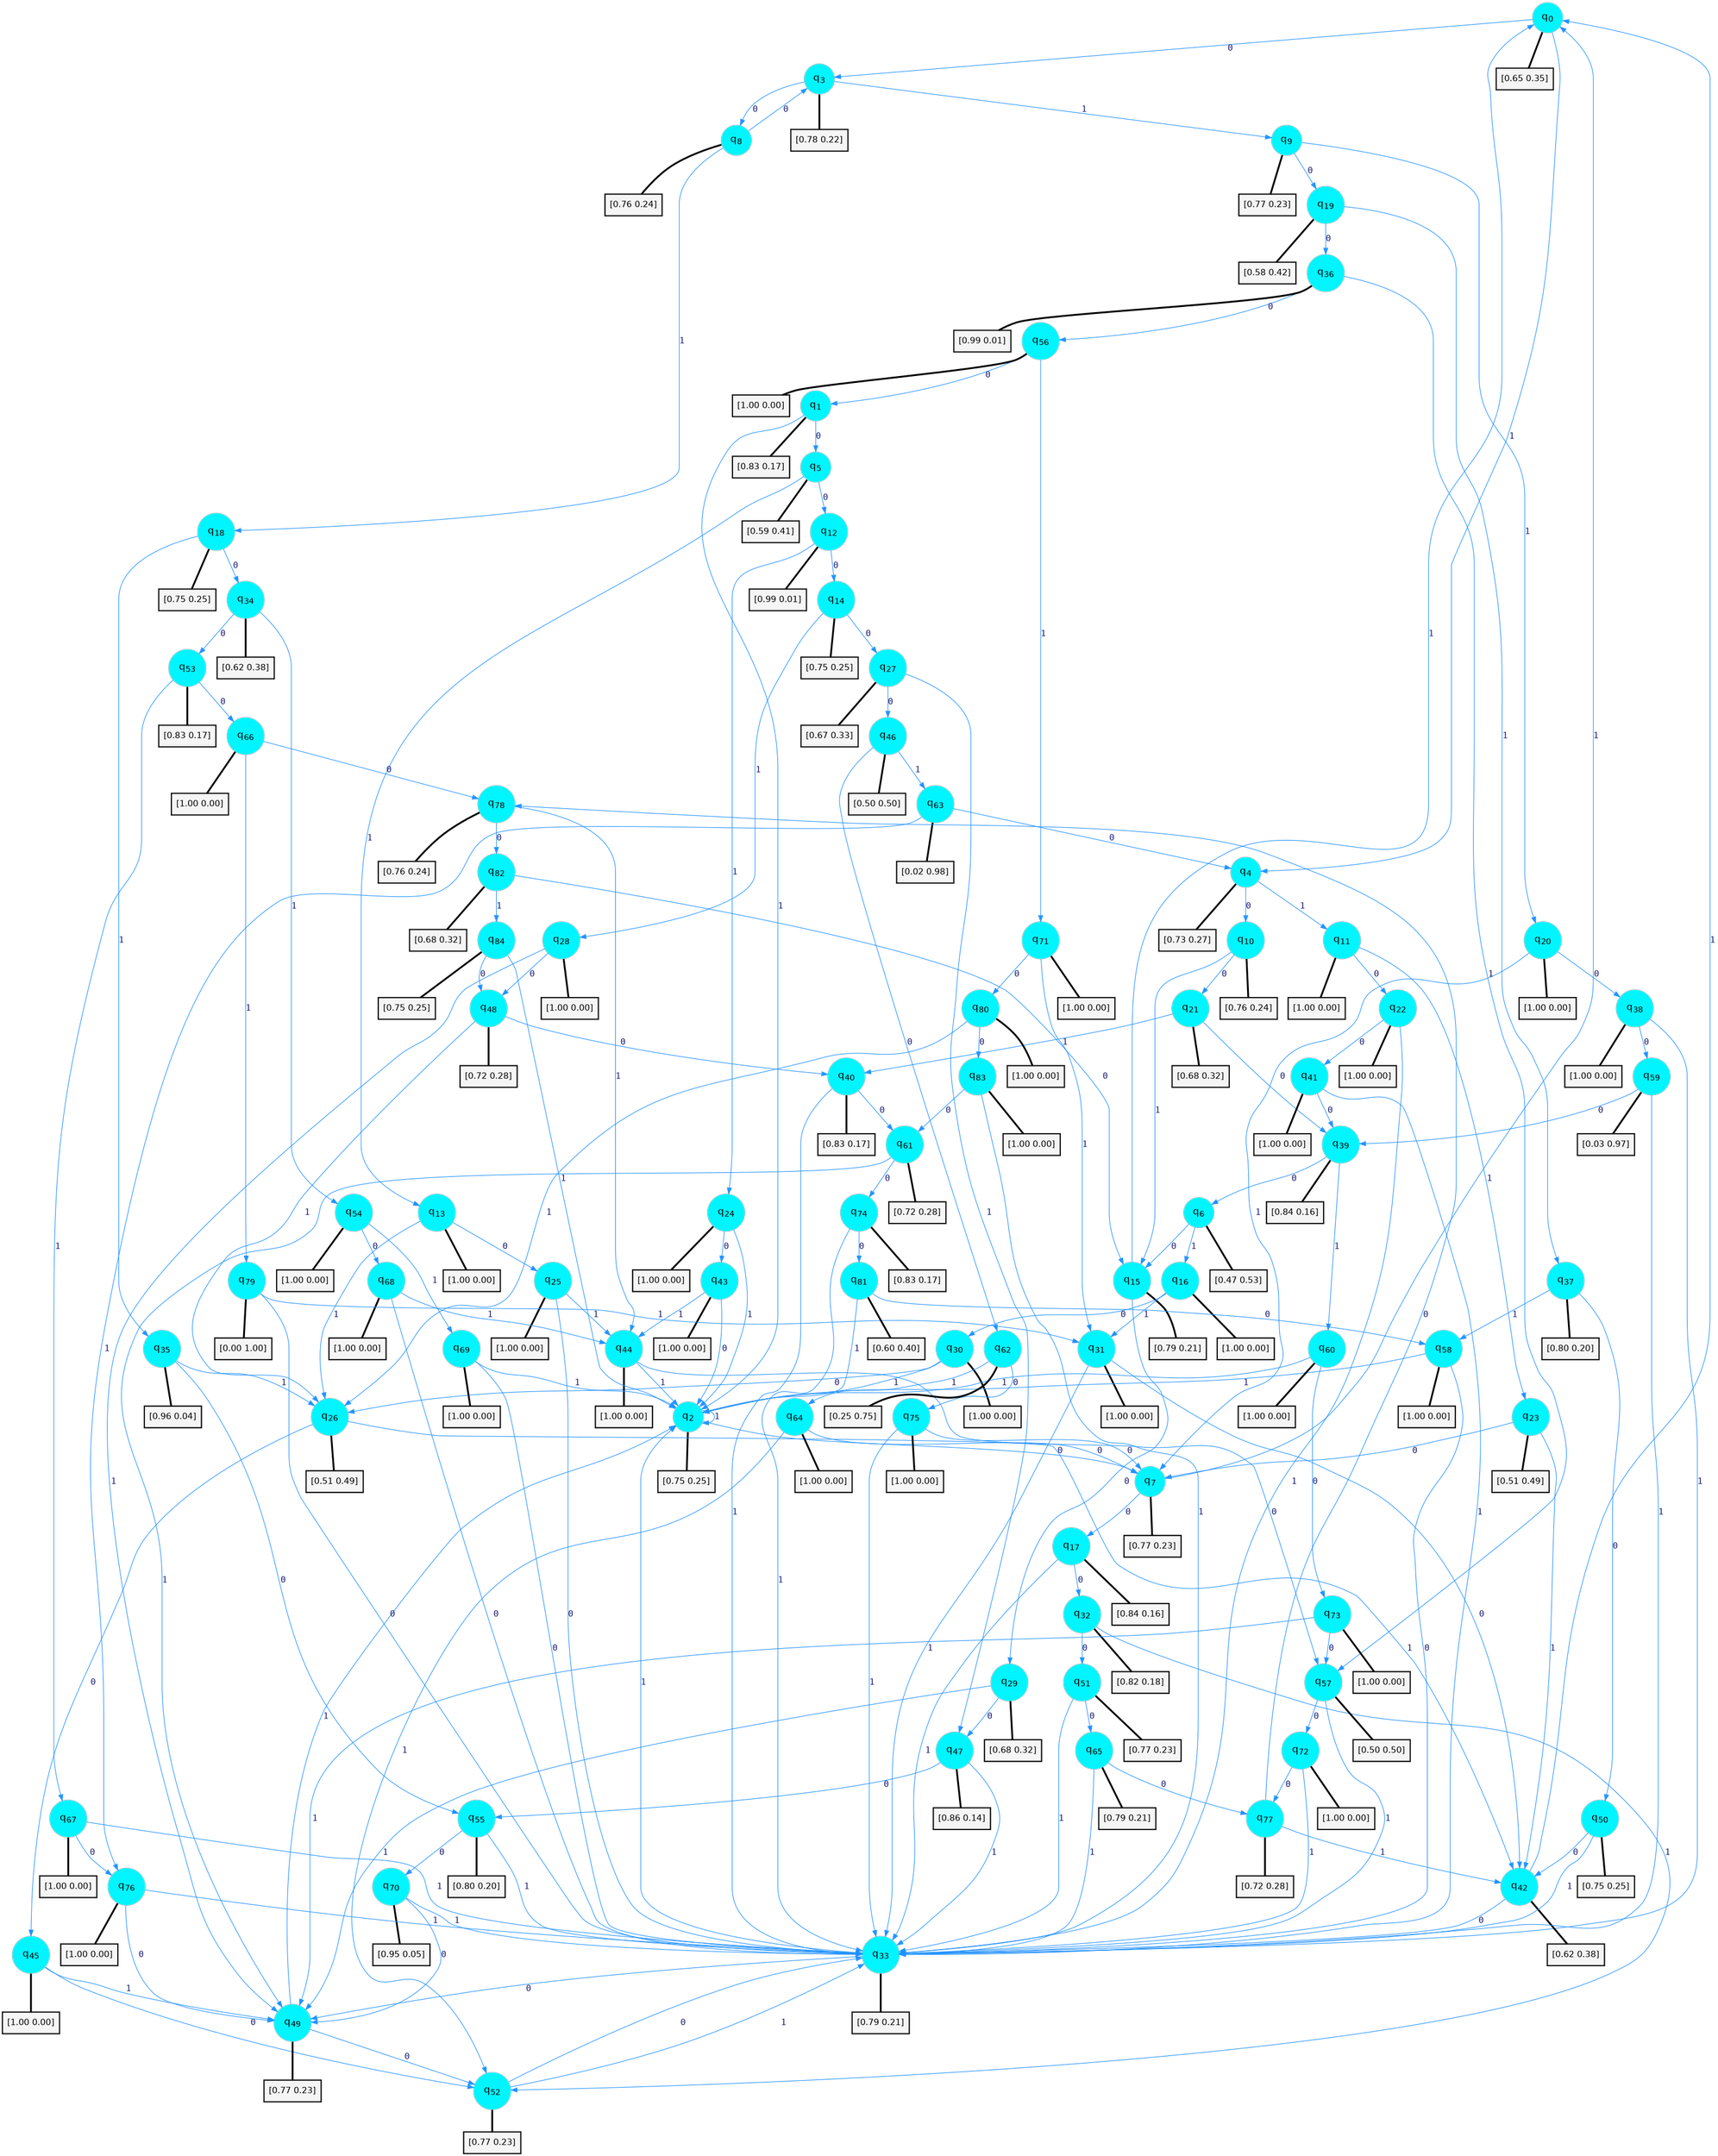 digraph G {
graph [
bgcolor=transparent, dpi=300, rankdir=TD, size="40,25"];
node [
color=gray, fillcolor=turquoise1, fontcolor=black, fontname=Helvetica, fontsize=16, fontweight=bold, shape=circle, style=filled];
edge [
arrowsize=1, color=dodgerblue1, fontcolor=midnightblue, fontname=courier, fontweight=bold, penwidth=1, style=solid, weight=20];
0[label=<q<SUB>0</SUB>>];
1[label=<q<SUB>1</SUB>>];
2[label=<q<SUB>2</SUB>>];
3[label=<q<SUB>3</SUB>>];
4[label=<q<SUB>4</SUB>>];
5[label=<q<SUB>5</SUB>>];
6[label=<q<SUB>6</SUB>>];
7[label=<q<SUB>7</SUB>>];
8[label=<q<SUB>8</SUB>>];
9[label=<q<SUB>9</SUB>>];
10[label=<q<SUB>10</SUB>>];
11[label=<q<SUB>11</SUB>>];
12[label=<q<SUB>12</SUB>>];
13[label=<q<SUB>13</SUB>>];
14[label=<q<SUB>14</SUB>>];
15[label=<q<SUB>15</SUB>>];
16[label=<q<SUB>16</SUB>>];
17[label=<q<SUB>17</SUB>>];
18[label=<q<SUB>18</SUB>>];
19[label=<q<SUB>19</SUB>>];
20[label=<q<SUB>20</SUB>>];
21[label=<q<SUB>21</SUB>>];
22[label=<q<SUB>22</SUB>>];
23[label=<q<SUB>23</SUB>>];
24[label=<q<SUB>24</SUB>>];
25[label=<q<SUB>25</SUB>>];
26[label=<q<SUB>26</SUB>>];
27[label=<q<SUB>27</SUB>>];
28[label=<q<SUB>28</SUB>>];
29[label=<q<SUB>29</SUB>>];
30[label=<q<SUB>30</SUB>>];
31[label=<q<SUB>31</SUB>>];
32[label=<q<SUB>32</SUB>>];
33[label=<q<SUB>33</SUB>>];
34[label=<q<SUB>34</SUB>>];
35[label=<q<SUB>35</SUB>>];
36[label=<q<SUB>36</SUB>>];
37[label=<q<SUB>37</SUB>>];
38[label=<q<SUB>38</SUB>>];
39[label=<q<SUB>39</SUB>>];
40[label=<q<SUB>40</SUB>>];
41[label=<q<SUB>41</SUB>>];
42[label=<q<SUB>42</SUB>>];
43[label=<q<SUB>43</SUB>>];
44[label=<q<SUB>44</SUB>>];
45[label=<q<SUB>45</SUB>>];
46[label=<q<SUB>46</SUB>>];
47[label=<q<SUB>47</SUB>>];
48[label=<q<SUB>48</SUB>>];
49[label=<q<SUB>49</SUB>>];
50[label=<q<SUB>50</SUB>>];
51[label=<q<SUB>51</SUB>>];
52[label=<q<SUB>52</SUB>>];
53[label=<q<SUB>53</SUB>>];
54[label=<q<SUB>54</SUB>>];
55[label=<q<SUB>55</SUB>>];
56[label=<q<SUB>56</SUB>>];
57[label=<q<SUB>57</SUB>>];
58[label=<q<SUB>58</SUB>>];
59[label=<q<SUB>59</SUB>>];
60[label=<q<SUB>60</SUB>>];
61[label=<q<SUB>61</SUB>>];
62[label=<q<SUB>62</SUB>>];
63[label=<q<SUB>63</SUB>>];
64[label=<q<SUB>64</SUB>>];
65[label=<q<SUB>65</SUB>>];
66[label=<q<SUB>66</SUB>>];
67[label=<q<SUB>67</SUB>>];
68[label=<q<SUB>68</SUB>>];
69[label=<q<SUB>69</SUB>>];
70[label=<q<SUB>70</SUB>>];
71[label=<q<SUB>71</SUB>>];
72[label=<q<SUB>72</SUB>>];
73[label=<q<SUB>73</SUB>>];
74[label=<q<SUB>74</SUB>>];
75[label=<q<SUB>75</SUB>>];
76[label=<q<SUB>76</SUB>>];
77[label=<q<SUB>77</SUB>>];
78[label=<q<SUB>78</SUB>>];
79[label=<q<SUB>79</SUB>>];
80[label=<q<SUB>80</SUB>>];
81[label=<q<SUB>81</SUB>>];
82[label=<q<SUB>82</SUB>>];
83[label=<q<SUB>83</SUB>>];
84[label=<q<SUB>84</SUB>>];
85[label="[0.65 0.35]", shape=box,fontcolor=black, fontname=Helvetica, fontsize=14, penwidth=2, fillcolor=whitesmoke,color=black];
86[label="[0.83 0.17]", shape=box,fontcolor=black, fontname=Helvetica, fontsize=14, penwidth=2, fillcolor=whitesmoke,color=black];
87[label="[0.75 0.25]", shape=box,fontcolor=black, fontname=Helvetica, fontsize=14, penwidth=2, fillcolor=whitesmoke,color=black];
88[label="[0.78 0.22]", shape=box,fontcolor=black, fontname=Helvetica, fontsize=14, penwidth=2, fillcolor=whitesmoke,color=black];
89[label="[0.73 0.27]", shape=box,fontcolor=black, fontname=Helvetica, fontsize=14, penwidth=2, fillcolor=whitesmoke,color=black];
90[label="[0.59 0.41]", shape=box,fontcolor=black, fontname=Helvetica, fontsize=14, penwidth=2, fillcolor=whitesmoke,color=black];
91[label="[0.47 0.53]", shape=box,fontcolor=black, fontname=Helvetica, fontsize=14, penwidth=2, fillcolor=whitesmoke,color=black];
92[label="[0.77 0.23]", shape=box,fontcolor=black, fontname=Helvetica, fontsize=14, penwidth=2, fillcolor=whitesmoke,color=black];
93[label="[0.76 0.24]", shape=box,fontcolor=black, fontname=Helvetica, fontsize=14, penwidth=2, fillcolor=whitesmoke,color=black];
94[label="[0.77 0.23]", shape=box,fontcolor=black, fontname=Helvetica, fontsize=14, penwidth=2, fillcolor=whitesmoke,color=black];
95[label="[0.76 0.24]", shape=box,fontcolor=black, fontname=Helvetica, fontsize=14, penwidth=2, fillcolor=whitesmoke,color=black];
96[label="[1.00 0.00]", shape=box,fontcolor=black, fontname=Helvetica, fontsize=14, penwidth=2, fillcolor=whitesmoke,color=black];
97[label="[0.99 0.01]", shape=box,fontcolor=black, fontname=Helvetica, fontsize=14, penwidth=2, fillcolor=whitesmoke,color=black];
98[label="[1.00 0.00]", shape=box,fontcolor=black, fontname=Helvetica, fontsize=14, penwidth=2, fillcolor=whitesmoke,color=black];
99[label="[0.75 0.25]", shape=box,fontcolor=black, fontname=Helvetica, fontsize=14, penwidth=2, fillcolor=whitesmoke,color=black];
100[label="[0.79 0.21]", shape=box,fontcolor=black, fontname=Helvetica, fontsize=14, penwidth=2, fillcolor=whitesmoke,color=black];
101[label="[1.00 0.00]", shape=box,fontcolor=black, fontname=Helvetica, fontsize=14, penwidth=2, fillcolor=whitesmoke,color=black];
102[label="[0.84 0.16]", shape=box,fontcolor=black, fontname=Helvetica, fontsize=14, penwidth=2, fillcolor=whitesmoke,color=black];
103[label="[0.75 0.25]", shape=box,fontcolor=black, fontname=Helvetica, fontsize=14, penwidth=2, fillcolor=whitesmoke,color=black];
104[label="[0.58 0.42]", shape=box,fontcolor=black, fontname=Helvetica, fontsize=14, penwidth=2, fillcolor=whitesmoke,color=black];
105[label="[1.00 0.00]", shape=box,fontcolor=black, fontname=Helvetica, fontsize=14, penwidth=2, fillcolor=whitesmoke,color=black];
106[label="[0.68 0.32]", shape=box,fontcolor=black, fontname=Helvetica, fontsize=14, penwidth=2, fillcolor=whitesmoke,color=black];
107[label="[1.00 0.00]", shape=box,fontcolor=black, fontname=Helvetica, fontsize=14, penwidth=2, fillcolor=whitesmoke,color=black];
108[label="[0.51 0.49]", shape=box,fontcolor=black, fontname=Helvetica, fontsize=14, penwidth=2, fillcolor=whitesmoke,color=black];
109[label="[1.00 0.00]", shape=box,fontcolor=black, fontname=Helvetica, fontsize=14, penwidth=2, fillcolor=whitesmoke,color=black];
110[label="[1.00 0.00]", shape=box,fontcolor=black, fontname=Helvetica, fontsize=14, penwidth=2, fillcolor=whitesmoke,color=black];
111[label="[0.51 0.49]", shape=box,fontcolor=black, fontname=Helvetica, fontsize=14, penwidth=2, fillcolor=whitesmoke,color=black];
112[label="[0.67 0.33]", shape=box,fontcolor=black, fontname=Helvetica, fontsize=14, penwidth=2, fillcolor=whitesmoke,color=black];
113[label="[1.00 0.00]", shape=box,fontcolor=black, fontname=Helvetica, fontsize=14, penwidth=2, fillcolor=whitesmoke,color=black];
114[label="[0.68 0.32]", shape=box,fontcolor=black, fontname=Helvetica, fontsize=14, penwidth=2, fillcolor=whitesmoke,color=black];
115[label="[1.00 0.00]", shape=box,fontcolor=black, fontname=Helvetica, fontsize=14, penwidth=2, fillcolor=whitesmoke,color=black];
116[label="[1.00 0.00]", shape=box,fontcolor=black, fontname=Helvetica, fontsize=14, penwidth=2, fillcolor=whitesmoke,color=black];
117[label="[0.82 0.18]", shape=box,fontcolor=black, fontname=Helvetica, fontsize=14, penwidth=2, fillcolor=whitesmoke,color=black];
118[label="[0.79 0.21]", shape=box,fontcolor=black, fontname=Helvetica, fontsize=14, penwidth=2, fillcolor=whitesmoke,color=black];
119[label="[0.62 0.38]", shape=box,fontcolor=black, fontname=Helvetica, fontsize=14, penwidth=2, fillcolor=whitesmoke,color=black];
120[label="[0.96 0.04]", shape=box,fontcolor=black, fontname=Helvetica, fontsize=14, penwidth=2, fillcolor=whitesmoke,color=black];
121[label="[0.99 0.01]", shape=box,fontcolor=black, fontname=Helvetica, fontsize=14, penwidth=2, fillcolor=whitesmoke,color=black];
122[label="[0.80 0.20]", shape=box,fontcolor=black, fontname=Helvetica, fontsize=14, penwidth=2, fillcolor=whitesmoke,color=black];
123[label="[1.00 0.00]", shape=box,fontcolor=black, fontname=Helvetica, fontsize=14, penwidth=2, fillcolor=whitesmoke,color=black];
124[label="[0.84 0.16]", shape=box,fontcolor=black, fontname=Helvetica, fontsize=14, penwidth=2, fillcolor=whitesmoke,color=black];
125[label="[0.83 0.17]", shape=box,fontcolor=black, fontname=Helvetica, fontsize=14, penwidth=2, fillcolor=whitesmoke,color=black];
126[label="[1.00 0.00]", shape=box,fontcolor=black, fontname=Helvetica, fontsize=14, penwidth=2, fillcolor=whitesmoke,color=black];
127[label="[0.62 0.38]", shape=box,fontcolor=black, fontname=Helvetica, fontsize=14, penwidth=2, fillcolor=whitesmoke,color=black];
128[label="[1.00 0.00]", shape=box,fontcolor=black, fontname=Helvetica, fontsize=14, penwidth=2, fillcolor=whitesmoke,color=black];
129[label="[1.00 0.00]", shape=box,fontcolor=black, fontname=Helvetica, fontsize=14, penwidth=2, fillcolor=whitesmoke,color=black];
130[label="[1.00 0.00]", shape=box,fontcolor=black, fontname=Helvetica, fontsize=14, penwidth=2, fillcolor=whitesmoke,color=black];
131[label="[0.50 0.50]", shape=box,fontcolor=black, fontname=Helvetica, fontsize=14, penwidth=2, fillcolor=whitesmoke,color=black];
132[label="[0.86 0.14]", shape=box,fontcolor=black, fontname=Helvetica, fontsize=14, penwidth=2, fillcolor=whitesmoke,color=black];
133[label="[0.72 0.28]", shape=box,fontcolor=black, fontname=Helvetica, fontsize=14, penwidth=2, fillcolor=whitesmoke,color=black];
134[label="[0.77 0.23]", shape=box,fontcolor=black, fontname=Helvetica, fontsize=14, penwidth=2, fillcolor=whitesmoke,color=black];
135[label="[0.75 0.25]", shape=box,fontcolor=black, fontname=Helvetica, fontsize=14, penwidth=2, fillcolor=whitesmoke,color=black];
136[label="[0.77 0.23]", shape=box,fontcolor=black, fontname=Helvetica, fontsize=14, penwidth=2, fillcolor=whitesmoke,color=black];
137[label="[0.77 0.23]", shape=box,fontcolor=black, fontname=Helvetica, fontsize=14, penwidth=2, fillcolor=whitesmoke,color=black];
138[label="[0.83 0.17]", shape=box,fontcolor=black, fontname=Helvetica, fontsize=14, penwidth=2, fillcolor=whitesmoke,color=black];
139[label="[1.00 0.00]", shape=box,fontcolor=black, fontname=Helvetica, fontsize=14, penwidth=2, fillcolor=whitesmoke,color=black];
140[label="[0.80 0.20]", shape=box,fontcolor=black, fontname=Helvetica, fontsize=14, penwidth=2, fillcolor=whitesmoke,color=black];
141[label="[1.00 0.00]", shape=box,fontcolor=black, fontname=Helvetica, fontsize=14, penwidth=2, fillcolor=whitesmoke,color=black];
142[label="[0.50 0.50]", shape=box,fontcolor=black, fontname=Helvetica, fontsize=14, penwidth=2, fillcolor=whitesmoke,color=black];
143[label="[1.00 0.00]", shape=box,fontcolor=black, fontname=Helvetica, fontsize=14, penwidth=2, fillcolor=whitesmoke,color=black];
144[label="[0.03 0.97]", shape=box,fontcolor=black, fontname=Helvetica, fontsize=14, penwidth=2, fillcolor=whitesmoke,color=black];
145[label="[1.00 0.00]", shape=box,fontcolor=black, fontname=Helvetica, fontsize=14, penwidth=2, fillcolor=whitesmoke,color=black];
146[label="[0.72 0.28]", shape=box,fontcolor=black, fontname=Helvetica, fontsize=14, penwidth=2, fillcolor=whitesmoke,color=black];
147[label="[0.25 0.75]", shape=box,fontcolor=black, fontname=Helvetica, fontsize=14, penwidth=2, fillcolor=whitesmoke,color=black];
148[label="[0.02 0.98]", shape=box,fontcolor=black, fontname=Helvetica, fontsize=14, penwidth=2, fillcolor=whitesmoke,color=black];
149[label="[1.00 0.00]", shape=box,fontcolor=black, fontname=Helvetica, fontsize=14, penwidth=2, fillcolor=whitesmoke,color=black];
150[label="[0.79 0.21]", shape=box,fontcolor=black, fontname=Helvetica, fontsize=14, penwidth=2, fillcolor=whitesmoke,color=black];
151[label="[1.00 0.00]", shape=box,fontcolor=black, fontname=Helvetica, fontsize=14, penwidth=2, fillcolor=whitesmoke,color=black];
152[label="[1.00 0.00]", shape=box,fontcolor=black, fontname=Helvetica, fontsize=14, penwidth=2, fillcolor=whitesmoke,color=black];
153[label="[1.00 0.00]", shape=box,fontcolor=black, fontname=Helvetica, fontsize=14, penwidth=2, fillcolor=whitesmoke,color=black];
154[label="[1.00 0.00]", shape=box,fontcolor=black, fontname=Helvetica, fontsize=14, penwidth=2, fillcolor=whitesmoke,color=black];
155[label="[0.95 0.05]", shape=box,fontcolor=black, fontname=Helvetica, fontsize=14, penwidth=2, fillcolor=whitesmoke,color=black];
156[label="[1.00 0.00]", shape=box,fontcolor=black, fontname=Helvetica, fontsize=14, penwidth=2, fillcolor=whitesmoke,color=black];
157[label="[1.00 0.00]", shape=box,fontcolor=black, fontname=Helvetica, fontsize=14, penwidth=2, fillcolor=whitesmoke,color=black];
158[label="[1.00 0.00]", shape=box,fontcolor=black, fontname=Helvetica, fontsize=14, penwidth=2, fillcolor=whitesmoke,color=black];
159[label="[0.83 0.17]", shape=box,fontcolor=black, fontname=Helvetica, fontsize=14, penwidth=2, fillcolor=whitesmoke,color=black];
160[label="[1.00 0.00]", shape=box,fontcolor=black, fontname=Helvetica, fontsize=14, penwidth=2, fillcolor=whitesmoke,color=black];
161[label="[1.00 0.00]", shape=box,fontcolor=black, fontname=Helvetica, fontsize=14, penwidth=2, fillcolor=whitesmoke,color=black];
162[label="[0.72 0.28]", shape=box,fontcolor=black, fontname=Helvetica, fontsize=14, penwidth=2, fillcolor=whitesmoke,color=black];
163[label="[0.76 0.24]", shape=box,fontcolor=black, fontname=Helvetica, fontsize=14, penwidth=2, fillcolor=whitesmoke,color=black];
164[label="[0.00 1.00]", shape=box,fontcolor=black, fontname=Helvetica, fontsize=14, penwidth=2, fillcolor=whitesmoke,color=black];
165[label="[1.00 0.00]", shape=box,fontcolor=black, fontname=Helvetica, fontsize=14, penwidth=2, fillcolor=whitesmoke,color=black];
166[label="[0.60 0.40]", shape=box,fontcolor=black, fontname=Helvetica, fontsize=14, penwidth=2, fillcolor=whitesmoke,color=black];
167[label="[0.68 0.32]", shape=box,fontcolor=black, fontname=Helvetica, fontsize=14, penwidth=2, fillcolor=whitesmoke,color=black];
168[label="[1.00 0.00]", shape=box,fontcolor=black, fontname=Helvetica, fontsize=14, penwidth=2, fillcolor=whitesmoke,color=black];
169[label="[0.75 0.25]", shape=box,fontcolor=black, fontname=Helvetica, fontsize=14, penwidth=2, fillcolor=whitesmoke,color=black];
0->3 [label=0];
0->4 [label=1];
0->85 [arrowhead=none, penwidth=3,color=black];
1->5 [label=0];
1->2 [label=1];
1->86 [arrowhead=none, penwidth=3,color=black];
2->7 [label=0];
2->2 [label=1];
2->87 [arrowhead=none, penwidth=3,color=black];
3->8 [label=0];
3->9 [label=1];
3->88 [arrowhead=none, penwidth=3,color=black];
4->10 [label=0];
4->11 [label=1];
4->89 [arrowhead=none, penwidth=3,color=black];
5->12 [label=0];
5->13 [label=1];
5->90 [arrowhead=none, penwidth=3,color=black];
6->15 [label=0];
6->16 [label=1];
6->91 [arrowhead=none, penwidth=3,color=black];
7->17 [label=0];
7->0 [label=1];
7->92 [arrowhead=none, penwidth=3,color=black];
8->3 [label=0];
8->18 [label=1];
8->93 [arrowhead=none, penwidth=3,color=black];
9->19 [label=0];
9->20 [label=1];
9->94 [arrowhead=none, penwidth=3,color=black];
10->21 [label=0];
10->15 [label=1];
10->95 [arrowhead=none, penwidth=3,color=black];
11->22 [label=0];
11->23 [label=1];
11->96 [arrowhead=none, penwidth=3,color=black];
12->14 [label=0];
12->24 [label=1];
12->97 [arrowhead=none, penwidth=3,color=black];
13->25 [label=0];
13->26 [label=1];
13->98 [arrowhead=none, penwidth=3,color=black];
14->27 [label=0];
14->28 [label=1];
14->99 [arrowhead=none, penwidth=3,color=black];
15->29 [label=0];
15->0 [label=1];
15->100 [arrowhead=none, penwidth=3,color=black];
16->30 [label=0];
16->31 [label=1];
16->101 [arrowhead=none, penwidth=3,color=black];
17->32 [label=0];
17->33 [label=1];
17->102 [arrowhead=none, penwidth=3,color=black];
18->34 [label=0];
18->35 [label=1];
18->103 [arrowhead=none, penwidth=3,color=black];
19->36 [label=0];
19->37 [label=1];
19->104 [arrowhead=none, penwidth=3,color=black];
20->38 [label=0];
20->7 [label=1];
20->105 [arrowhead=none, penwidth=3,color=black];
21->39 [label=0];
21->40 [label=1];
21->106 [arrowhead=none, penwidth=3,color=black];
22->41 [label=0];
22->33 [label=1];
22->107 [arrowhead=none, penwidth=3,color=black];
23->7 [label=0];
23->42 [label=1];
23->108 [arrowhead=none, penwidth=3,color=black];
24->43 [label=0];
24->2 [label=1];
24->109 [arrowhead=none, penwidth=3,color=black];
25->33 [label=0];
25->44 [label=1];
25->110 [arrowhead=none, penwidth=3,color=black];
26->45 [label=0];
26->42 [label=1];
26->111 [arrowhead=none, penwidth=3,color=black];
27->46 [label=0];
27->47 [label=1];
27->112 [arrowhead=none, penwidth=3,color=black];
28->48 [label=0];
28->49 [label=1];
28->113 [arrowhead=none, penwidth=3,color=black];
29->47 [label=0];
29->49 [label=1];
29->114 [arrowhead=none, penwidth=3,color=black];
30->26 [label=0];
30->2 [label=1];
30->115 [arrowhead=none, penwidth=3,color=black];
31->42 [label=0];
31->33 [label=1];
31->116 [arrowhead=none, penwidth=3,color=black];
32->51 [label=0];
32->52 [label=1];
32->117 [arrowhead=none, penwidth=3,color=black];
33->49 [label=0];
33->2 [label=1];
33->118 [arrowhead=none, penwidth=3,color=black];
34->53 [label=0];
34->54 [label=1];
34->119 [arrowhead=none, penwidth=3,color=black];
35->55 [label=0];
35->26 [label=1];
35->120 [arrowhead=none, penwidth=3,color=black];
36->56 [label=0];
36->57 [label=1];
36->121 [arrowhead=none, penwidth=3,color=black];
37->50 [label=0];
37->58 [label=1];
37->122 [arrowhead=none, penwidth=3,color=black];
38->59 [label=0];
38->33 [label=1];
38->123 [arrowhead=none, penwidth=3,color=black];
39->6 [label=0];
39->60 [label=1];
39->124 [arrowhead=none, penwidth=3,color=black];
40->61 [label=0];
40->33 [label=1];
40->125 [arrowhead=none, penwidth=3,color=black];
41->39 [label=0];
41->33 [label=1];
41->126 [arrowhead=none, penwidth=3,color=black];
42->33 [label=0];
42->0 [label=1];
42->127 [arrowhead=none, penwidth=3,color=black];
43->2 [label=0];
43->44 [label=1];
43->128 [arrowhead=none, penwidth=3,color=black];
44->57 [label=0];
44->2 [label=1];
44->129 [arrowhead=none, penwidth=3,color=black];
45->52 [label=0];
45->49 [label=1];
45->130 [arrowhead=none, penwidth=3,color=black];
46->62 [label=0];
46->63 [label=1];
46->131 [arrowhead=none, penwidth=3,color=black];
47->55 [label=0];
47->33 [label=1];
47->132 [arrowhead=none, penwidth=3,color=black];
48->40 [label=0];
48->26 [label=1];
48->133 [arrowhead=none, penwidth=3,color=black];
49->52 [label=0];
49->2 [label=1];
49->134 [arrowhead=none, penwidth=3,color=black];
50->42 [label=0];
50->33 [label=1];
50->135 [arrowhead=none, penwidth=3,color=black];
51->65 [label=0];
51->33 [label=1];
51->136 [arrowhead=none, penwidth=3,color=black];
52->33 [label=0];
52->33 [label=1];
52->137 [arrowhead=none, penwidth=3,color=black];
53->66 [label=0];
53->67 [label=1];
53->138 [arrowhead=none, penwidth=3,color=black];
54->68 [label=0];
54->69 [label=1];
54->139 [arrowhead=none, penwidth=3,color=black];
55->70 [label=0];
55->33 [label=1];
55->140 [arrowhead=none, penwidth=3,color=black];
56->1 [label=0];
56->71 [label=1];
56->141 [arrowhead=none, penwidth=3,color=black];
57->72 [label=0];
57->33 [label=1];
57->142 [arrowhead=none, penwidth=3,color=black];
58->33 [label=0];
58->2 [label=1];
58->143 [arrowhead=none, penwidth=3,color=black];
59->39 [label=0];
59->33 [label=1];
59->144 [arrowhead=none, penwidth=3,color=black];
60->73 [label=0];
60->2 [label=1];
60->145 [arrowhead=none, penwidth=3,color=black];
61->74 [label=0];
61->49 [label=1];
61->146 [arrowhead=none, penwidth=3,color=black];
62->75 [label=0];
62->64 [label=1];
62->147 [arrowhead=none, penwidth=3,color=black];
63->4 [label=0];
63->76 [label=1];
63->148 [arrowhead=none, penwidth=3,color=black];
64->7 [label=0];
64->52 [label=1];
64->149 [arrowhead=none, penwidth=3,color=black];
65->77 [label=0];
65->33 [label=1];
65->150 [arrowhead=none, penwidth=3,color=black];
66->78 [label=0];
66->79 [label=1];
66->151 [arrowhead=none, penwidth=3,color=black];
67->76 [label=0];
67->33 [label=1];
67->152 [arrowhead=none, penwidth=3,color=black];
68->33 [label=0];
68->44 [label=1];
68->153 [arrowhead=none, penwidth=3,color=black];
69->33 [label=0];
69->2 [label=1];
69->154 [arrowhead=none, penwidth=3,color=black];
70->49 [label=0];
70->33 [label=1];
70->155 [arrowhead=none, penwidth=3,color=black];
71->80 [label=0];
71->31 [label=1];
71->156 [arrowhead=none, penwidth=3,color=black];
72->77 [label=0];
72->33 [label=1];
72->157 [arrowhead=none, penwidth=3,color=black];
73->57 [label=0];
73->49 [label=1];
73->158 [arrowhead=none, penwidth=3,color=black];
74->81 [label=0];
74->33 [label=1];
74->159 [arrowhead=none, penwidth=3,color=black];
75->7 [label=0];
75->33 [label=1];
75->160 [arrowhead=none, penwidth=3,color=black];
76->49 [label=0];
76->33 [label=1];
76->161 [arrowhead=none, penwidth=3,color=black];
77->78 [label=0];
77->42 [label=1];
77->162 [arrowhead=none, penwidth=3,color=black];
78->82 [label=0];
78->44 [label=1];
78->163 [arrowhead=none, penwidth=3,color=black];
79->33 [label=0];
79->31 [label=1];
79->164 [arrowhead=none, penwidth=3,color=black];
80->83 [label=0];
80->26 [label=1];
80->165 [arrowhead=none, penwidth=3,color=black];
81->58 [label=0];
81->2 [label=1];
81->166 [arrowhead=none, penwidth=3,color=black];
82->15 [label=0];
82->84 [label=1];
82->167 [arrowhead=none, penwidth=3,color=black];
83->61 [label=0];
83->33 [label=1];
83->168 [arrowhead=none, penwidth=3,color=black];
84->48 [label=0];
84->2 [label=1];
84->169 [arrowhead=none, penwidth=3,color=black];
}
